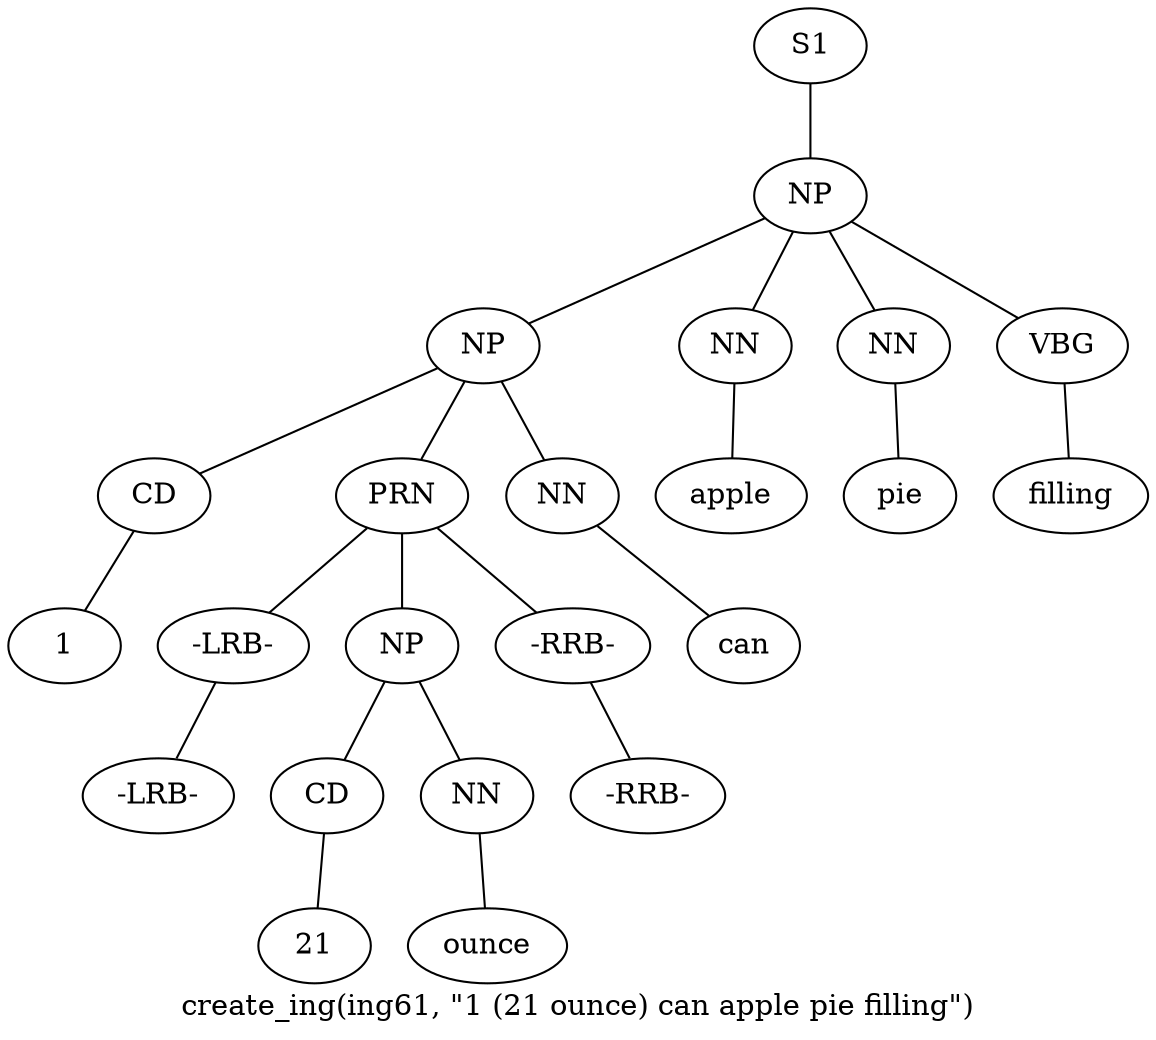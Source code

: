 graph SyntaxGraph {
	label = "create_ing(ing61, \"1 (21 ounce) can apple pie filling\")";
	Node0 [label="S1"];
	Node1 [label="NP"];
	Node2 [label="NP"];
	Node3 [label="CD"];
	Node4 [label="1"];
	Node5 [label="PRN"];
	Node6 [label="-LRB-"];
	Node7 [label="-LRB-"];
	Node8 [label="NP"];
	Node9 [label="CD"];
	Node10 [label="21"];
	Node11 [label="NN"];
	Node12 [label="ounce"];
	Node13 [label="-RRB-"];
	Node14 [label="-RRB-"];
	Node15 [label="NN"];
	Node16 [label="can"];
	Node17 [label="NN"];
	Node18 [label="apple"];
	Node19 [label="NN"];
	Node20 [label="pie"];
	Node21 [label="VBG"];
	Node22 [label="filling"];

	Node0 -- Node1;
	Node1 -- Node2;
	Node1 -- Node17;
	Node1 -- Node19;
	Node1 -- Node21;
	Node2 -- Node3;
	Node2 -- Node5;
	Node2 -- Node15;
	Node3 -- Node4;
	Node5 -- Node6;
	Node5 -- Node8;
	Node5 -- Node13;
	Node6 -- Node7;
	Node8 -- Node9;
	Node8 -- Node11;
	Node9 -- Node10;
	Node11 -- Node12;
	Node13 -- Node14;
	Node15 -- Node16;
	Node17 -- Node18;
	Node19 -- Node20;
	Node21 -- Node22;
}